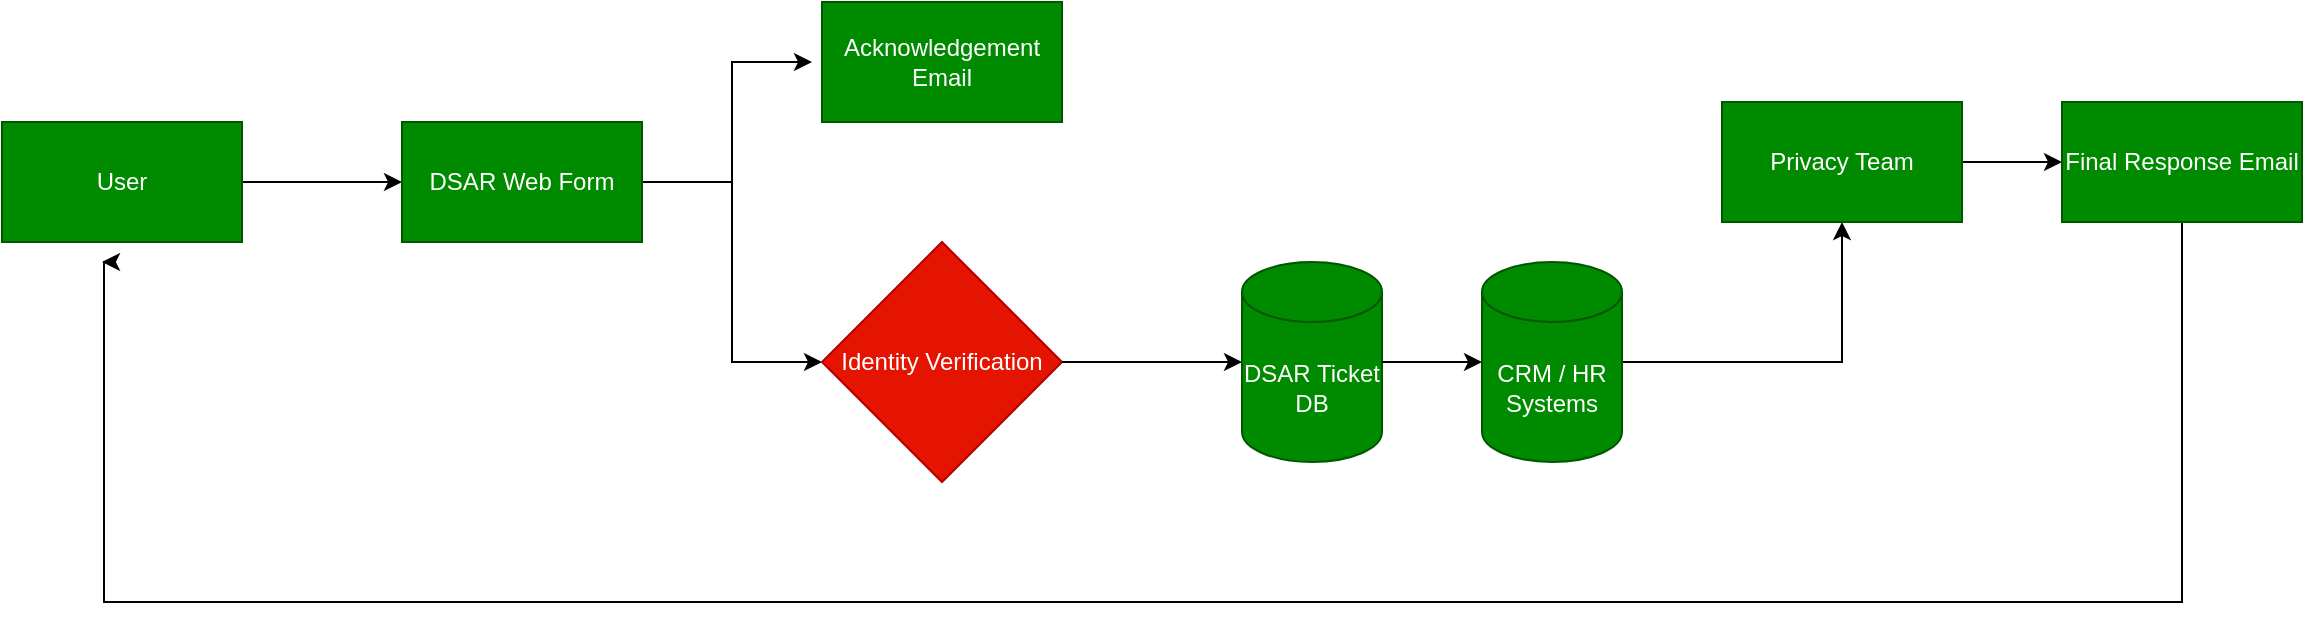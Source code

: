 <mxfile version="27.1.4">
  <diagram name="Page-1" id="tswiIXVw7CxllUqIJU0e">
    <mxGraphModel dx="2153" dy="659" grid="1" gridSize="10" guides="1" tooltips="1" connect="1" arrows="1" fold="1" page="1" pageScale="1" pageWidth="850" pageHeight="1100" math="0" shadow="0">
      <root>
        <mxCell id="0" />
        <mxCell id="1" parent="0" />
        <mxCell id="9JuaSqdfv4WhwbICXBzF-12" style="edgeStyle=orthogonalEdgeStyle;rounded=0;orthogonalLoop=1;jettySize=auto;html=1;entryX=0;entryY=0.5;entryDx=0;entryDy=0;" edge="1" parent="1" source="9JuaSqdfv4WhwbICXBzF-2" target="9JuaSqdfv4WhwbICXBzF-4">
          <mxGeometry relative="1" as="geometry" />
        </mxCell>
        <mxCell id="9JuaSqdfv4WhwbICXBzF-2" value="User" style="rounded=0;whiteSpace=wrap;html=1;fillColor=#008a00;fontColor=#ffffff;strokeColor=#005700;" vertex="1" parent="1">
          <mxGeometry x="-70" y="170" width="120" height="60" as="geometry" />
        </mxCell>
        <mxCell id="9JuaSqdfv4WhwbICXBzF-3" value="Acknowledgement Email" style="rounded=0;whiteSpace=wrap;html=1;fillColor=#008a00;fontColor=#ffffff;strokeColor=#005700;" vertex="1" parent="1">
          <mxGeometry x="340" y="110" width="120" height="60" as="geometry" />
        </mxCell>
        <mxCell id="9JuaSqdfv4WhwbICXBzF-13" style="edgeStyle=orthogonalEdgeStyle;rounded=0;orthogonalLoop=1;jettySize=auto;html=1;entryX=0;entryY=0.5;entryDx=0;entryDy=0;" edge="1" parent="1">
          <mxGeometry relative="1" as="geometry">
            <mxPoint x="245" y="200" as="sourcePoint" />
            <mxPoint x="335" y="140" as="targetPoint" />
            <Array as="points">
              <mxPoint x="295" y="200" />
              <mxPoint x="295" y="140" />
            </Array>
          </mxGeometry>
        </mxCell>
        <mxCell id="9JuaSqdfv4WhwbICXBzF-14" style="edgeStyle=orthogonalEdgeStyle;rounded=0;orthogonalLoop=1;jettySize=auto;html=1;entryX=0;entryY=0.5;entryDx=0;entryDy=0;" edge="1" parent="1" source="9JuaSqdfv4WhwbICXBzF-4" target="9JuaSqdfv4WhwbICXBzF-5">
          <mxGeometry relative="1" as="geometry" />
        </mxCell>
        <mxCell id="9JuaSqdfv4WhwbICXBzF-4" value="DSAR Web Form" style="rounded=0;whiteSpace=wrap;html=1;fillColor=#008a00;fontColor=#ffffff;strokeColor=#005700;" vertex="1" parent="1">
          <mxGeometry x="130" y="170" width="120" height="60" as="geometry" />
        </mxCell>
        <mxCell id="9JuaSqdfv4WhwbICXBzF-5" value="Identity Verification" style="rhombus;whiteSpace=wrap;html=1;fillColor=light-dark(#e51400, #f01400);strokeColor=#B20000;fontColor=#ffffff;" vertex="1" parent="1">
          <mxGeometry x="340" y="230" width="120" height="120" as="geometry" />
        </mxCell>
        <mxCell id="9JuaSqdfv4WhwbICXBzF-7" value="DSAR Ticket DB" style="shape=cylinder3;whiteSpace=wrap;html=1;boundedLbl=1;backgroundOutline=1;size=15;fillColor=#008a00;fontColor=#ffffff;strokeColor=#005700;" vertex="1" parent="1">
          <mxGeometry x="550" y="240" width="70" height="100" as="geometry" />
        </mxCell>
        <mxCell id="9JuaSqdfv4WhwbICXBzF-17" style="edgeStyle=orthogonalEdgeStyle;rounded=0;orthogonalLoop=1;jettySize=auto;html=1;entryX=0.5;entryY=1;entryDx=0;entryDy=0;" edge="1" parent="1" source="9JuaSqdfv4WhwbICXBzF-8" target="9JuaSqdfv4WhwbICXBzF-9">
          <mxGeometry relative="1" as="geometry" />
        </mxCell>
        <mxCell id="9JuaSqdfv4WhwbICXBzF-8" value="CRM / HR Systems" style="shape=cylinder3;whiteSpace=wrap;html=1;boundedLbl=1;backgroundOutline=1;size=15;fillColor=#008a00;fontColor=#ffffff;strokeColor=#005700;" vertex="1" parent="1">
          <mxGeometry x="670" y="240" width="70" height="100" as="geometry" />
        </mxCell>
        <mxCell id="9JuaSqdfv4WhwbICXBzF-18" style="edgeStyle=orthogonalEdgeStyle;rounded=0;orthogonalLoop=1;jettySize=auto;html=1;entryX=0;entryY=0.5;entryDx=0;entryDy=0;" edge="1" parent="1" source="9JuaSqdfv4WhwbICXBzF-9" target="9JuaSqdfv4WhwbICXBzF-10">
          <mxGeometry relative="1" as="geometry" />
        </mxCell>
        <mxCell id="9JuaSqdfv4WhwbICXBzF-9" value="Privacy Team" style="rounded=0;whiteSpace=wrap;html=1;fillColor=#008a00;fontColor=#ffffff;strokeColor=#005700;" vertex="1" parent="1">
          <mxGeometry x="790" y="160" width="120" height="60" as="geometry" />
        </mxCell>
        <mxCell id="9JuaSqdfv4WhwbICXBzF-19" style="edgeStyle=orthogonalEdgeStyle;rounded=0;orthogonalLoop=1;jettySize=auto;html=1;" edge="1" parent="1" source="9JuaSqdfv4WhwbICXBzF-10">
          <mxGeometry relative="1" as="geometry">
            <mxPoint x="-20" y="240" as="targetPoint" />
            <Array as="points">
              <mxPoint x="1020" y="410" />
              <mxPoint x="-19" y="410" />
              <mxPoint x="-19" y="240" />
            </Array>
          </mxGeometry>
        </mxCell>
        <mxCell id="9JuaSqdfv4WhwbICXBzF-10" value="Final Response Email" style="rounded=0;whiteSpace=wrap;html=1;fillColor=#008a00;fontColor=#ffffff;strokeColor=#005700;" vertex="1" parent="1">
          <mxGeometry x="960" y="160" width="120" height="60" as="geometry" />
        </mxCell>
        <mxCell id="9JuaSqdfv4WhwbICXBzF-15" style="edgeStyle=orthogonalEdgeStyle;rounded=0;orthogonalLoop=1;jettySize=auto;html=1;entryX=0;entryY=0.5;entryDx=0;entryDy=0;entryPerimeter=0;" edge="1" parent="1" source="9JuaSqdfv4WhwbICXBzF-5" target="9JuaSqdfv4WhwbICXBzF-7">
          <mxGeometry relative="1" as="geometry" />
        </mxCell>
        <mxCell id="9JuaSqdfv4WhwbICXBzF-16" style="edgeStyle=orthogonalEdgeStyle;rounded=0;orthogonalLoop=1;jettySize=auto;html=1;entryX=0;entryY=0.5;entryDx=0;entryDy=0;entryPerimeter=0;" edge="1" parent="1" source="9JuaSqdfv4WhwbICXBzF-7" target="9JuaSqdfv4WhwbICXBzF-8">
          <mxGeometry relative="1" as="geometry" />
        </mxCell>
      </root>
    </mxGraphModel>
  </diagram>
</mxfile>
